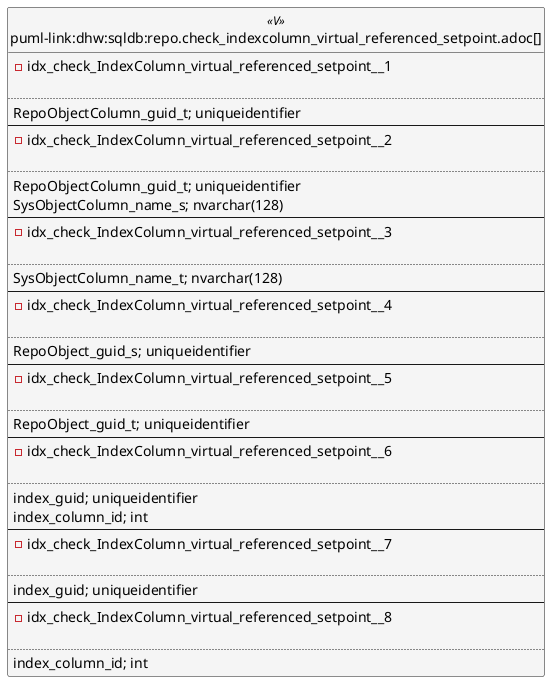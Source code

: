 @startuml
left to right direction
'top to bottom direction
hide circle
'avoide "." issues:
set namespaceSeparator none


skinparam class {
  BackgroundColor White
  BackgroundColor<<FN>> Yellow
  BackgroundColor<<FS>> Yellow
  BackgroundColor<<FT>> LightGray
  BackgroundColor<<IF>> Yellow
  BackgroundColor<<IS>> Yellow
  BackgroundColor<<P>> Aqua
  BackgroundColor<<PC>> Aqua
  BackgroundColor<<SN>> Yellow
  BackgroundColor<<SO>> SlateBlue
  BackgroundColor<<TF>> LightGray
  BackgroundColor<<TR>> Tomato
  BackgroundColor<<U>> White
  BackgroundColor<<V>> WhiteSmoke
  BackgroundColor<<X>> Aqua
  BackgroundColor<<external>> AliceBlue
}


entity "puml-link:dhw:sqldb:repo.check_indexcolumn_virtual_referenced_setpoint.adoc[]" as repo.check_IndexColumn_virtual_referenced_setpoint << V >> {
- idx_check_IndexColumn_virtual_referenced_setpoint__1

..
RepoObjectColumn_guid_t; uniqueidentifier
--
- idx_check_IndexColumn_virtual_referenced_setpoint__2

..
RepoObjectColumn_guid_t; uniqueidentifier
SysObjectColumn_name_s; nvarchar(128)
--
- idx_check_IndexColumn_virtual_referenced_setpoint__3

..
SysObjectColumn_name_t; nvarchar(128)
--
- idx_check_IndexColumn_virtual_referenced_setpoint__4

..
RepoObject_guid_s; uniqueidentifier
--
- idx_check_IndexColumn_virtual_referenced_setpoint__5

..
RepoObject_guid_t; uniqueidentifier
--
- idx_check_IndexColumn_virtual_referenced_setpoint__6

..
index_guid; uniqueidentifier
index_column_id; int
--
- idx_check_IndexColumn_virtual_referenced_setpoint__7

..
index_guid; uniqueidentifier
--
- idx_check_IndexColumn_virtual_referenced_setpoint__8

..
index_column_id; int
}


@enduml

